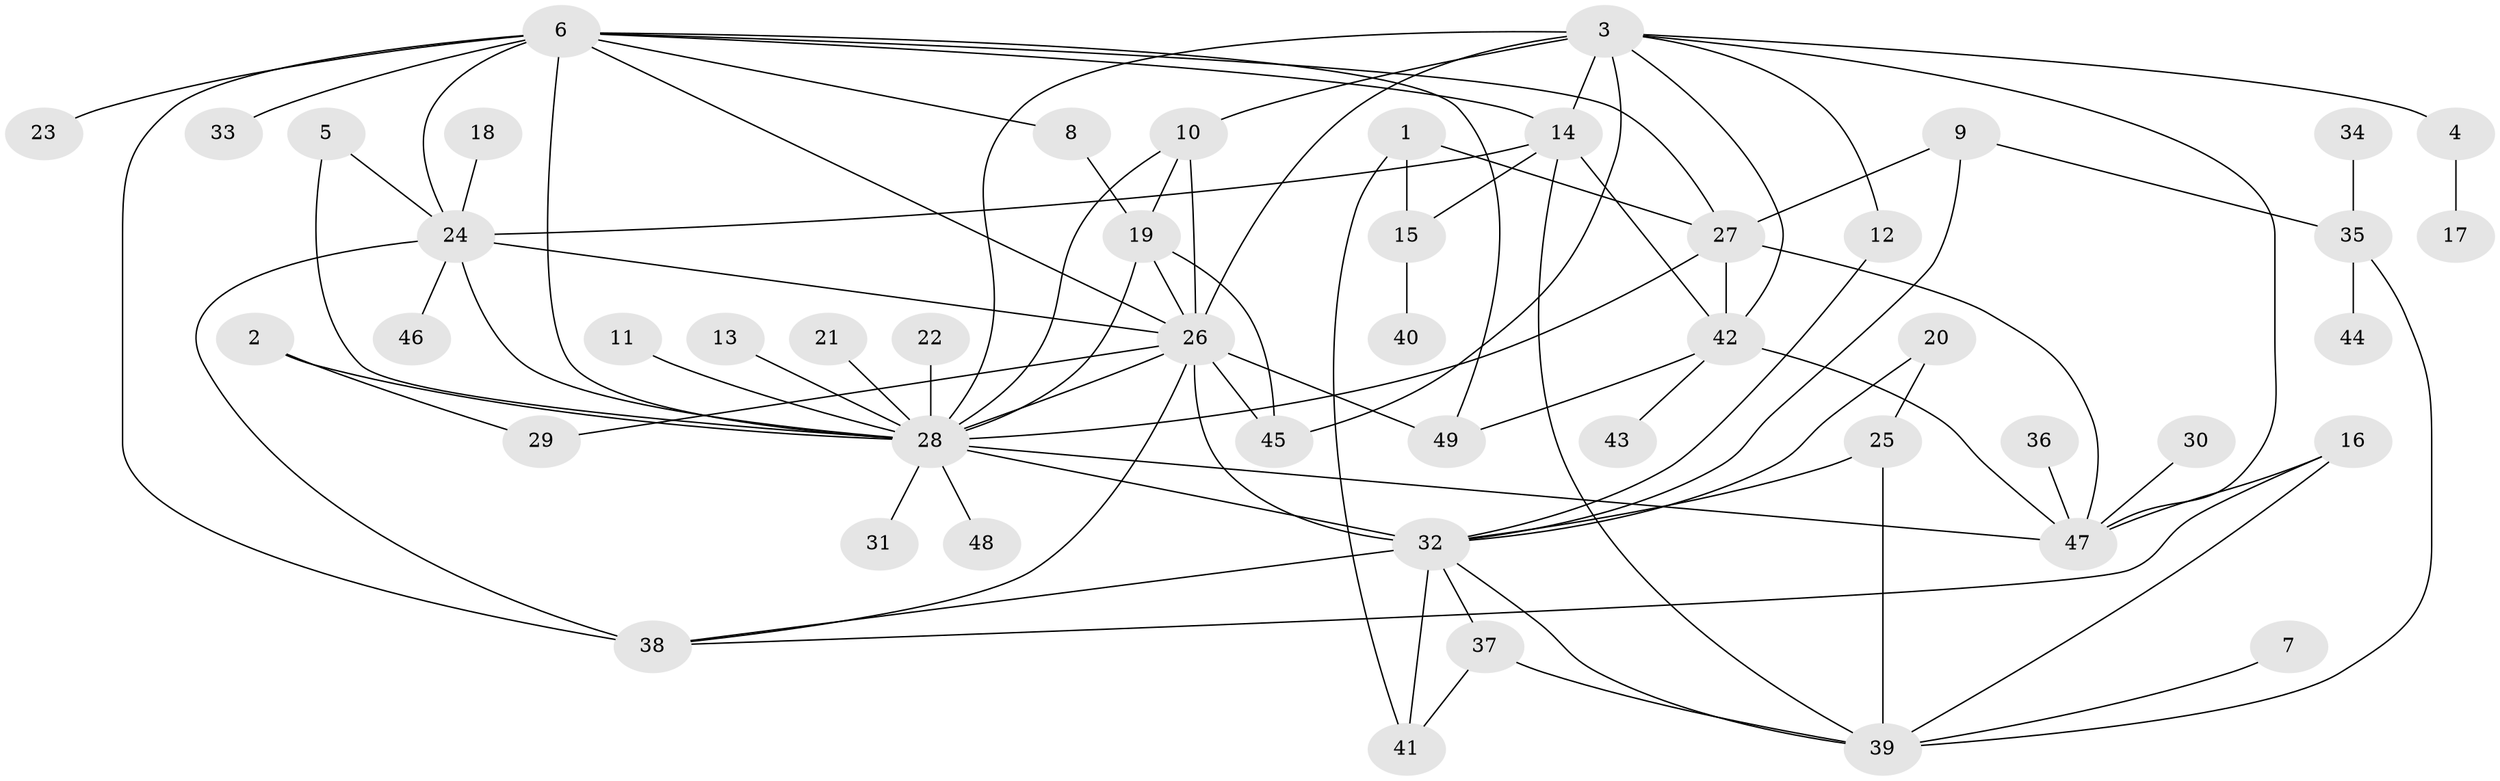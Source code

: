 // original degree distribution, {20: 0.01020408163265306, 11: 0.02040816326530612, 1: 0.3979591836734694, 12: 0.01020408163265306, 4: 0.10204081632653061, 14: 0.01020408163265306, 5: 0.04081632653061224, 3: 0.10204081632653061, 6: 0.02040816326530612, 2: 0.24489795918367346, 9: 0.01020408163265306, 7: 0.02040816326530612, 10: 0.01020408163265306}
// Generated by graph-tools (version 1.1) at 2025/01/03/09/25 03:01:55]
// undirected, 49 vertices, 87 edges
graph export_dot {
graph [start="1"]
  node [color=gray90,style=filled];
  1;
  2;
  3;
  4;
  5;
  6;
  7;
  8;
  9;
  10;
  11;
  12;
  13;
  14;
  15;
  16;
  17;
  18;
  19;
  20;
  21;
  22;
  23;
  24;
  25;
  26;
  27;
  28;
  29;
  30;
  31;
  32;
  33;
  34;
  35;
  36;
  37;
  38;
  39;
  40;
  41;
  42;
  43;
  44;
  45;
  46;
  47;
  48;
  49;
  1 -- 15 [weight=1.0];
  1 -- 27 [weight=1.0];
  1 -- 41 [weight=1.0];
  2 -- 28 [weight=1.0];
  2 -- 29 [weight=1.0];
  3 -- 4 [weight=1.0];
  3 -- 10 [weight=1.0];
  3 -- 12 [weight=1.0];
  3 -- 14 [weight=2.0];
  3 -- 26 [weight=1.0];
  3 -- 28 [weight=1.0];
  3 -- 42 [weight=1.0];
  3 -- 45 [weight=1.0];
  3 -- 47 [weight=1.0];
  4 -- 17 [weight=1.0];
  5 -- 24 [weight=1.0];
  5 -- 28 [weight=1.0];
  6 -- 8 [weight=1.0];
  6 -- 14 [weight=1.0];
  6 -- 23 [weight=1.0];
  6 -- 24 [weight=1.0];
  6 -- 26 [weight=1.0];
  6 -- 27 [weight=1.0];
  6 -- 28 [weight=1.0];
  6 -- 33 [weight=1.0];
  6 -- 38 [weight=2.0];
  6 -- 49 [weight=1.0];
  7 -- 39 [weight=1.0];
  8 -- 19 [weight=1.0];
  9 -- 27 [weight=1.0];
  9 -- 32 [weight=1.0];
  9 -- 35 [weight=1.0];
  10 -- 19 [weight=1.0];
  10 -- 26 [weight=1.0];
  10 -- 28 [weight=1.0];
  11 -- 28 [weight=1.0];
  12 -- 32 [weight=1.0];
  13 -- 28 [weight=1.0];
  14 -- 15 [weight=1.0];
  14 -- 24 [weight=1.0];
  14 -- 39 [weight=1.0];
  14 -- 42 [weight=1.0];
  15 -- 40 [weight=1.0];
  16 -- 38 [weight=1.0];
  16 -- 39 [weight=1.0];
  16 -- 47 [weight=1.0];
  18 -- 24 [weight=1.0];
  19 -- 26 [weight=2.0];
  19 -- 28 [weight=1.0];
  19 -- 45 [weight=1.0];
  20 -- 25 [weight=1.0];
  20 -- 32 [weight=1.0];
  21 -- 28 [weight=1.0];
  22 -- 28 [weight=1.0];
  24 -- 26 [weight=1.0];
  24 -- 28 [weight=1.0];
  24 -- 38 [weight=1.0];
  24 -- 46 [weight=1.0];
  25 -- 32 [weight=1.0];
  25 -- 39 [weight=1.0];
  26 -- 28 [weight=1.0];
  26 -- 29 [weight=1.0];
  26 -- 32 [weight=4.0];
  26 -- 38 [weight=1.0];
  26 -- 45 [weight=1.0];
  26 -- 49 [weight=2.0];
  27 -- 28 [weight=1.0];
  27 -- 42 [weight=1.0];
  27 -- 47 [weight=1.0];
  28 -- 31 [weight=1.0];
  28 -- 32 [weight=1.0];
  28 -- 47 [weight=1.0];
  28 -- 48 [weight=1.0];
  30 -- 47 [weight=1.0];
  32 -- 37 [weight=1.0];
  32 -- 38 [weight=1.0];
  32 -- 39 [weight=1.0];
  32 -- 41 [weight=1.0];
  34 -- 35 [weight=1.0];
  35 -- 39 [weight=1.0];
  35 -- 44 [weight=1.0];
  36 -- 47 [weight=1.0];
  37 -- 39 [weight=1.0];
  37 -- 41 [weight=1.0];
  42 -- 43 [weight=1.0];
  42 -- 47 [weight=1.0];
  42 -- 49 [weight=1.0];
}
